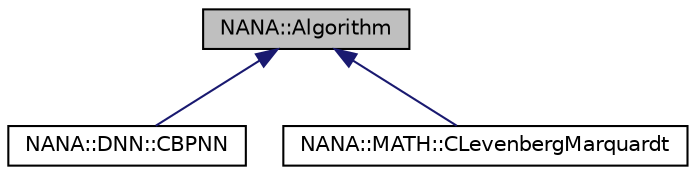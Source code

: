 digraph "NANA::Algorithm"
{
 // LATEX_PDF_SIZE
  edge [fontname="Helvetica",fontsize="10",labelfontname="Helvetica",labelfontsize="10"];
  node [fontname="Helvetica",fontsize="10",shape=record];
  Node1 [label="NANA::Algorithm",height=0.2,width=0.4,color="black", fillcolor="grey75", style="filled", fontcolor="black",tooltip=" "];
  Node1 -> Node2 [dir="back",color="midnightblue",fontsize="10",style="solid",fontname="Helvetica"];
  Node2 [label="NANA::DNN::CBPNN",height=0.2,width=0.4,color="black", fillcolor="white", style="filled",URL="$class_n_a_n_a_1_1_d_n_n_1_1_c_b_p_n_n.html",tooltip=" "];
  Node1 -> Node3 [dir="back",color="midnightblue",fontsize="10",style="solid",fontname="Helvetica"];
  Node3 [label="NANA::MATH::CLevenbergMarquardt",height=0.2,width=0.4,color="black", fillcolor="white", style="filled",URL="$class_n_a_n_a_1_1_m_a_t_h_1_1_c_levenberg_marquardt.html",tooltip=" "];
}
